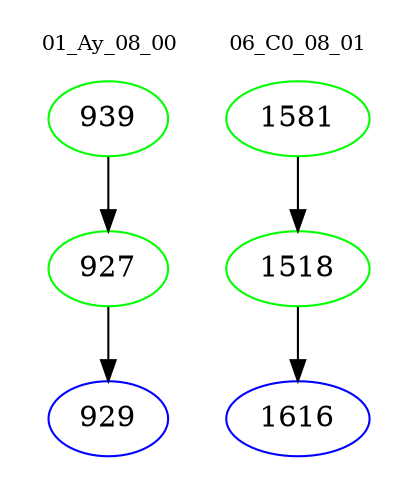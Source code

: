 digraph{
subgraph cluster_0 {
color = white
label = "01_Ay_08_00";
fontsize=10;
T0_939 [label="939", color="green"]
T0_939 -> T0_927 [color="black"]
T0_927 [label="927", color="green"]
T0_927 -> T0_929 [color="black"]
T0_929 [label="929", color="blue"]
}
subgraph cluster_1 {
color = white
label = "06_C0_08_01";
fontsize=10;
T1_1581 [label="1581", color="green"]
T1_1581 -> T1_1518 [color="black"]
T1_1518 [label="1518", color="green"]
T1_1518 -> T1_1616 [color="black"]
T1_1616 [label="1616", color="blue"]
}
}
